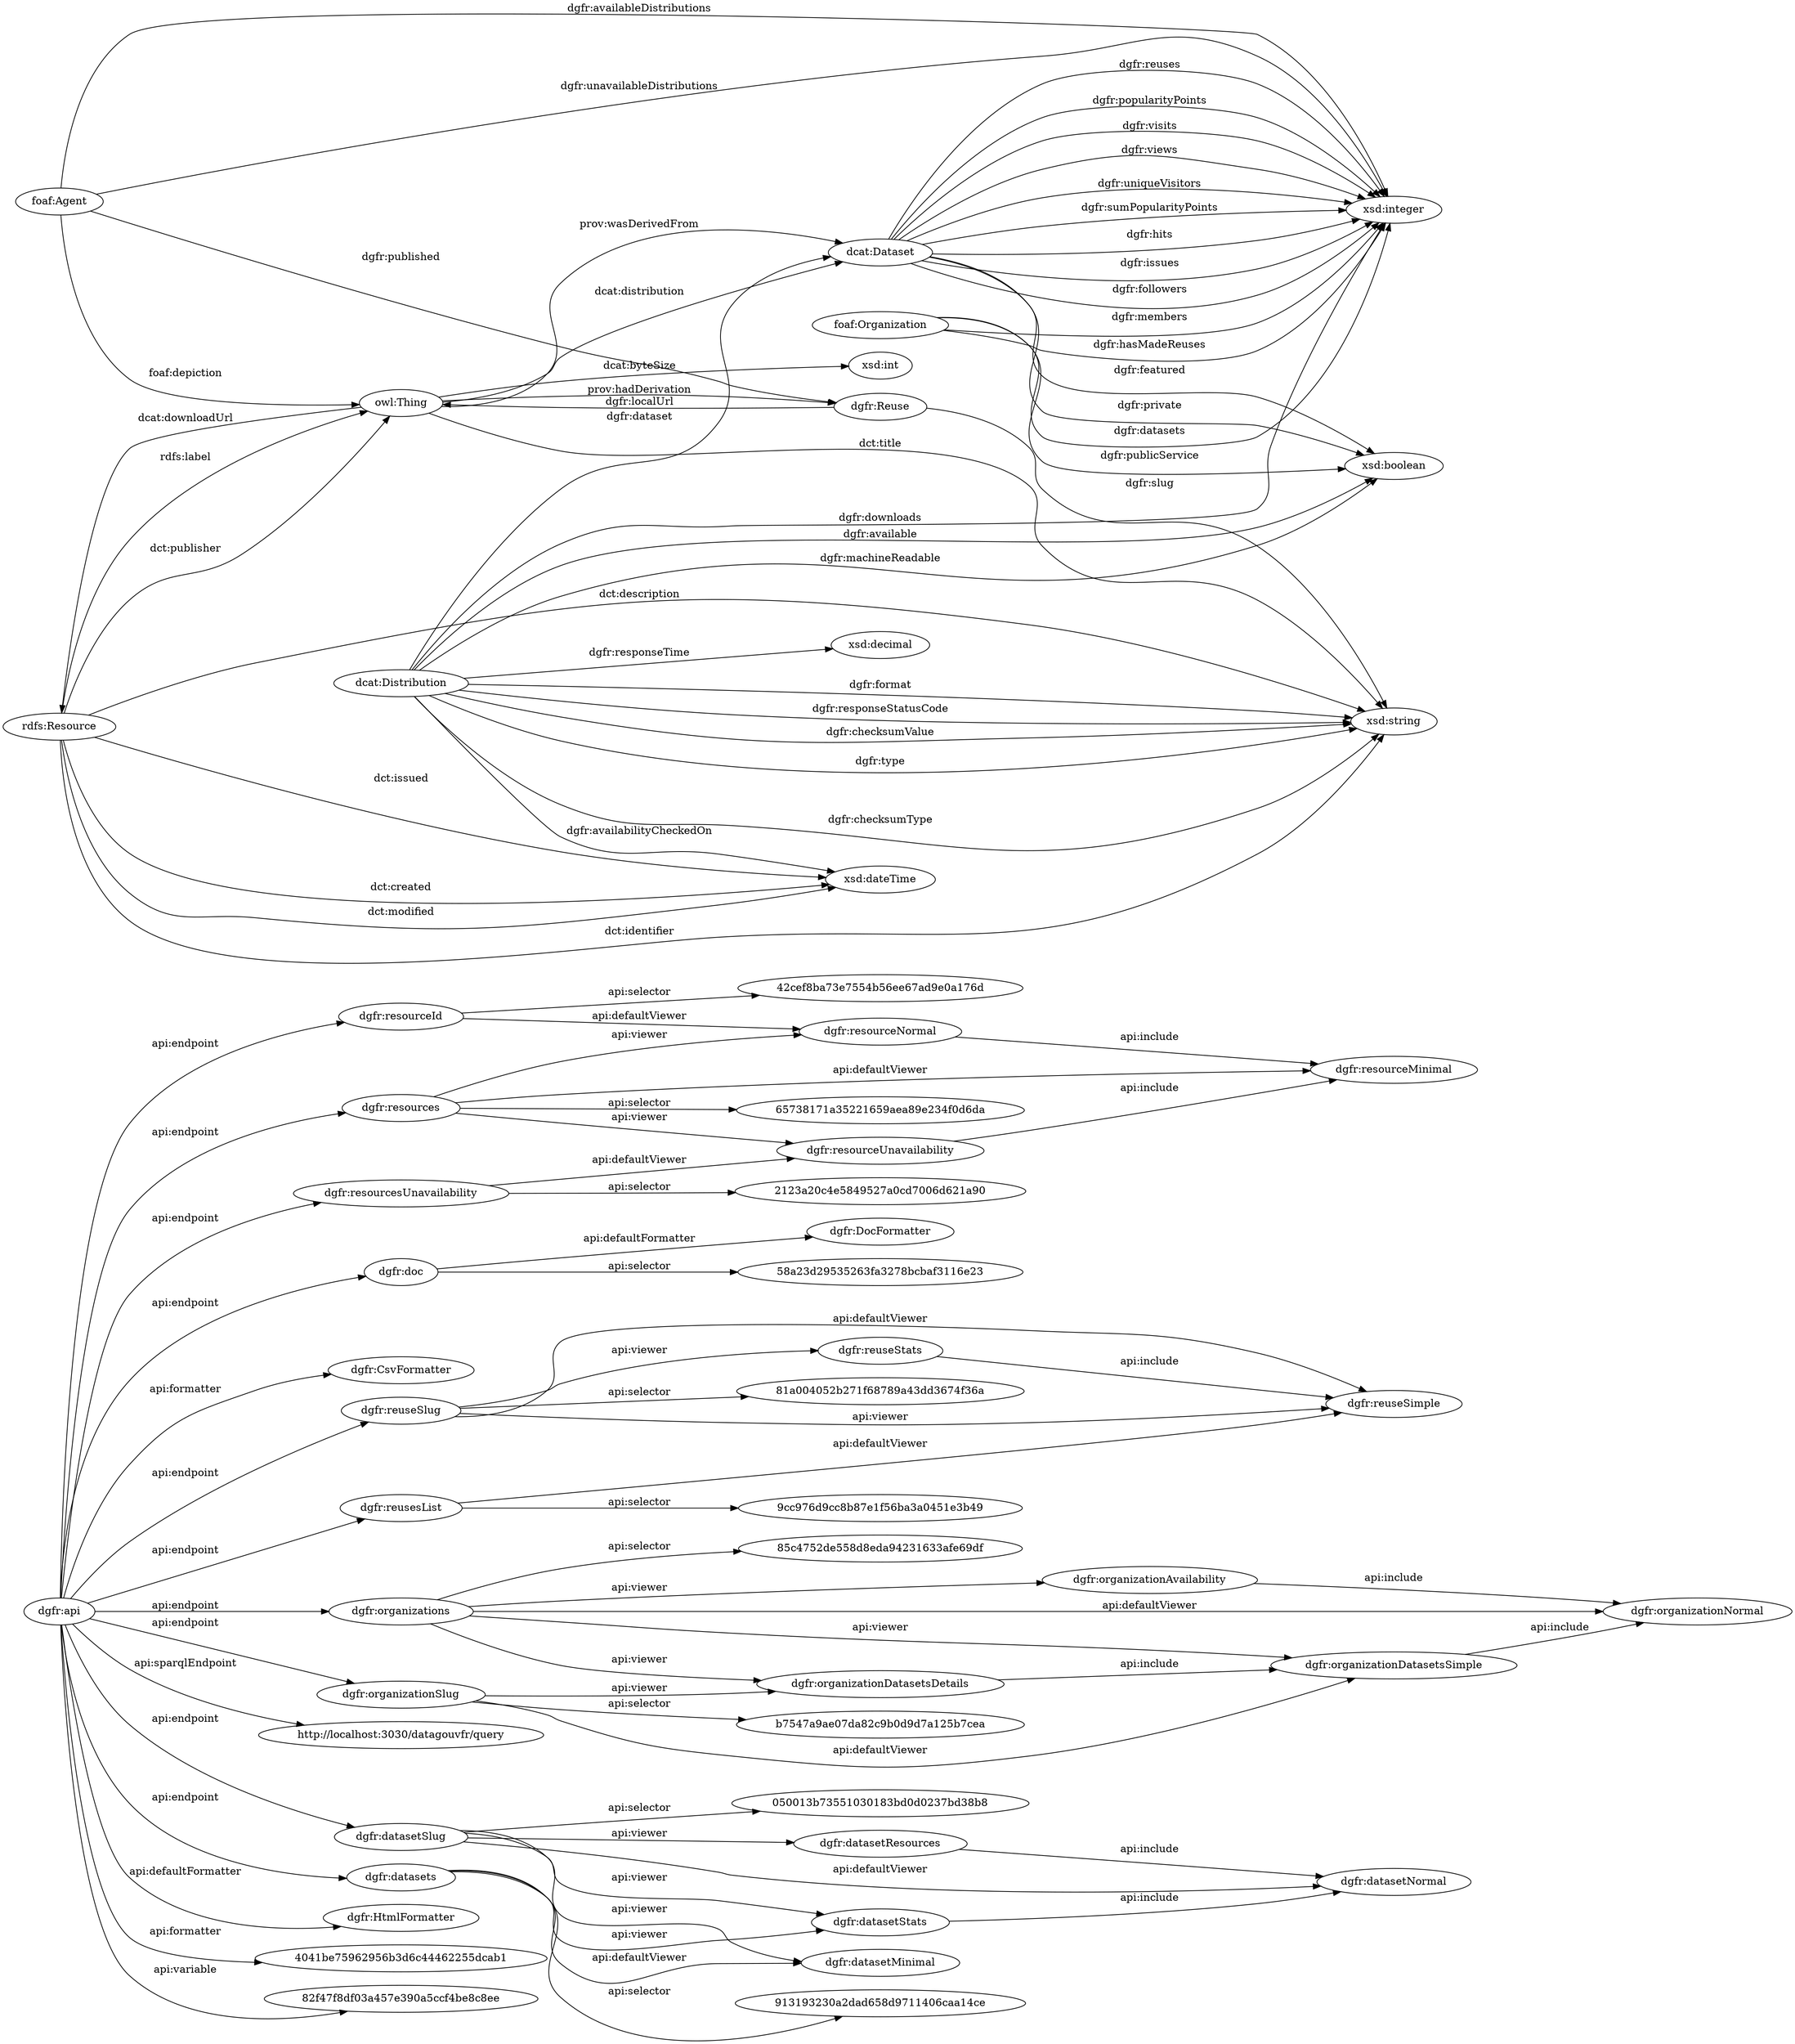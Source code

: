 digraph ar2dtool_diagram { 
rankdir=LR;
size="1501"
	"dgfr:resourceNormal" -> "dgfr:resourceMinimal" [ label = "api:include" ];
	"dgfr:resourceUnavailability" -> "dgfr:resourceMinimal" [ label = "api:include" ];
	"dgfr:resourceId" -> "dgfr:resourceNormal" [ label = "api:defaultViewer" ];
	"dgfr:resourceId" -> "42cef8ba73e7554b56ee67ad9e0a176d" [ label = "api:selector" ];
	"dgfr:reuseStats" -> "dgfr:reuseSimple" [ label = "api:include" ];
	"dgfr:datasetStats" -> "dgfr:datasetNormal" [ label = "api:include" ];
	"dgfr:datasetResources" -> "dgfr:datasetNormal" [ label = "api:include" ];
	"dgfr:organizationAvailability" -> "dgfr:organizationNormal" [ label = "api:include" ];
	"dgfr:api" -> "dgfr:doc" [ label = "api:endpoint" ];
	"dgfr:api" -> "dgfr:resourcesUnavailability" [ label = "api:endpoint" ];
	"dgfr:api" -> "dgfr:CsvFormatter" [ label = "api:formatter" ];
	"dgfr:api" -> "dgfr:reusesList" [ label = "api:endpoint" ];
	"dgfr:api" -> "dgfr:organizationSlug" [ label = "api:endpoint" ];
	"dgfr:api" -> "dgfr:resourceId" [ label = "api:endpoint" ];
	"dgfr:api" -> "http://localhost:3030/datagouvfr/query" [ label = "api:sparqlEndpoint" ];
	"dgfr:api" -> "dgfr:datasetSlug" [ label = "api:endpoint" ];
	"dgfr:api" -> "dgfr:HtmlFormatter" [ label = "api:defaultFormatter" ];
	"dgfr:api" -> "4041be75962956b3d6c44462255dcab1" [ label = "api:formatter" ];
	"dgfr:api" -> "dgfr:datasets" [ label = "api:endpoint" ];
	"dgfr:api" -> "82f47f8df03a457e390a5ccf4be8c8ee" [ label = "api:variable" ];
	"dgfr:api" -> "dgfr:reuseSlug" [ label = "api:endpoint" ];
	"dgfr:api" -> "dgfr:organizations" [ label = "api:endpoint" ];
	"dgfr:api" -> "dgfr:resources" [ label = "api:endpoint" ];
	"dgfr:datasetSlug" -> "050013b73551030183bd0d0237bd38b8" [ label = "api:selector" ];
	"dgfr:datasetSlug" -> "dgfr:datasetMinimal" [ label = "api:viewer" ];
	"dgfr:datasetSlug" -> "dgfr:datasetStats" [ label = "api:viewer" ];
	"dgfr:datasetSlug" -> "dgfr:datasetResources" [ label = "api:viewer" ];
	"dgfr:datasetSlug" -> "dgfr:datasetNormal" [ label = "api:defaultViewer" ];
	"dgfr:resourcesUnavailability" -> "dgfr:resourceUnavailability" [ label = "api:defaultViewer" ];
	"dgfr:resourcesUnavailability" -> "2123a20c4e5849527a0cd7006d621a90" [ label = "api:selector" ];
	"dgfr:reuseSlug" -> "81a004052b271f68789a43dd3674f36a" [ label = "api:selector" ];
	"dgfr:reuseSlug" -> "dgfr:reuseStats" [ label = "api:viewer" ];
	"dgfr:reuseSlug" -> "dgfr:reuseSimple" [ label = "api:viewer" ];
	"dgfr:reuseSlug" -> "dgfr:reuseSimple" [ label = "api:defaultViewer" ];
	"dgfr:organizations" -> "dgfr:organizationAvailability" [ label = "api:viewer" ];
	"dgfr:organizations" -> "dgfr:organizationDatasetsDetails" [ label = "api:viewer" ];
	"dgfr:organizations" -> "dgfr:organizationDatasetsSimple" [ label = "api:viewer" ];
	"dgfr:organizations" -> "dgfr:organizationNormal" [ label = "api:defaultViewer" ];
	"dgfr:organizations" -> "85c4752de558d8eda94231633afe69df" [ label = "api:selector" ];
	"dgfr:organizationDatasetsDetails" -> "dgfr:organizationDatasetsSimple" [ label = "api:include" ];
	"dgfr:doc" -> "58a23d29535263fa3278bcbaf3116e23" [ label = "api:selector" ];
	"dgfr:doc" -> "dgfr:DocFormatter" [ label = "api:defaultFormatter" ];
	"dgfr:datasets" -> "dgfr:datasetMinimal" [ label = "api:defaultViewer" ];
	"dgfr:datasets" -> "dgfr:datasetStats" [ label = "api:viewer" ];
	"dgfr:datasets" -> "913193230a2dad658d9711406caa14ce" [ label = "api:selector" ];
	"dgfr:organizationDatasetsSimple" -> "dgfr:organizationNormal" [ label = "api:include" ];
	"dgfr:organizationSlug" -> "b7547a9ae07da82c9b0d9d7a125b7cea" [ label = "api:selector" ];
	"dgfr:organizationSlug" -> "dgfr:organizationDatasetsDetails" [ label = "api:viewer" ];
	"dgfr:organizationSlug" -> "dgfr:organizationDatasetsSimple" [ label = "api:defaultViewer" ];
	"dgfr:resources" -> "dgfr:resourceMinimal" [ label = "api:defaultViewer" ];
	"dgfr:resources" -> "dgfr:resourceUnavailability" [ label = "api:viewer" ];
	"dgfr:resources" -> "dgfr:resourceNormal" [ label = "api:viewer" ];
	"dgfr:resources" -> "65738171a35221659aea89e234f0d6da" [ label = "api:selector" ];
	"dgfr:reusesList" -> "dgfr:reuseSimple" [ label = "api:defaultViewer" ];
	"dgfr:reusesList" -> "9cc976d9cc8b87e1f56ba3a0451e3b49" [ label = "api:selector" ];
	"dcat:Dataset" -> "xsd:integer" [ label = "dgfr:visits" ];
	"owl:Thing" -> "dcat:Dataset" [ label = "dcat:distribution" ];
	"owl:Thing" -> "dcat:Dataset" [ label = "prov:wasDerivedFrom" ];
	"foaf:Organization" -> "xsd:integer" [ label = "dgfr:datasets" ];
	"foaf:Agent" -> "owl:Thing" [ label = "foaf:depiction" ];
	"dcat:Distribution" -> "xsd:dateTime" [ label = "dgfr:availabilityCheckedOn" ];
	"dcat:Dataset" -> "xsd:integer" [ label = "dgfr:views" ];
	"dcat:Distribution" -> "xsd:string" [ label = "dgfr:format" ];
	"rdfs:Resource" -> "owl:Thing" [ label = "rdfs:label" ];
	"dcat:Distribution" -> "xsd:string" [ label = "dgfr:responseStatusCode" ];
	"foaf:Organization" -> "xsd:integer" [ label = "dgfr:members" ];
	"dgfr:Reuse" -> "xsd:string" [ label = "dgfr:slug" ];
	"dgfr:Reuse" -> "owl:Thing" [ label = "dgfr:localUrl" ];
	"rdfs:Resource" -> "xsd:dateTime" [ label = "dct:created" ];
	"foaf:Agent" -> "xsd:integer" [ label = "dgfr:availableDistributions" ];
	"dcat:Dataset" -> "xsd:integer" [ label = "dgfr:uniqueVisitors" ];
	"rdfs:Resource" -> "owl:Thing" [ label = "dct:publisher" ];
	"dcat:Distribution" -> "xsd:decimal" [ label = "dgfr:responseTime" ];
	"dcat:Dataset" -> "xsd:boolean" [ label = "dgfr:featured" ];
	"rdfs:Resource" -> "xsd:string" [ label = "dct:identifier" ];
	"dcat:Dataset" -> "xsd:integer" [ label = "dgfr:sumPopularityPoints" ];
	"foaf:Organization" -> "xsd:integer" [ label = "dgfr:hasMadeReuses" ];
	"dcat:Distribution" -> "xsd:string" [ label = "dgfr:checksumValue" ];
	"dcat:Dataset" -> "xsd:integer" [ label = "dgfr:hits" ];
	"dcat:Distribution" -> "xsd:boolean" [ label = "dgfr:available" ];
	"owl:Thing" -> "dgfr:Reuse" [ label = "prov:hadDerivation" ];
	"owl:Thing" -> "xsd:int" [ label = "dcat:byteSize" ];
	"rdfs:Resource" -> "xsd:dateTime" [ label = "dct:modified" ];
	"foaf:Agent" -> "dgfr:Reuse" [ label = "dgfr:published" ];
	"foaf:Organization" -> "xsd:boolean" [ label = "dgfr:publicService" ];
	"dcat:Dataset" -> "xsd:integer" [ label = "dgfr:issues" ];
	"rdfs:Resource" -> "xsd:dateTime" [ label = "dct:issued" ];
	"dcat:Dataset" -> "xsd:boolean" [ label = "dgfr:private" ];
	"rdfs:Resource" -> "xsd:string" [ label = "dct:description" ];
	"dcat:Distribution" -> "dcat:Dataset" [ label = "dgfr:dataset" ];
	"dcat:Distribution" -> "xsd:boolean" [ label = "dgfr:machineReadable" ];
	"owl:Thing" -> "xsd:string" [ label = "dct:title" ];
	"dcat:Dataset" -> "xsd:integer" [ label = "dgfr:followers" ];
	"dcat:Distribution" -> "xsd:string" [ label = "dgfr:checksumType" ];
	"dcat:Distribution" -> "xsd:string" [ label = "dgfr:type" ];
	"foaf:Agent" -> "xsd:integer" [ label = "dgfr:unavailableDistributions" ];
	"dcat:Dataset" -> "xsd:integer" [ label = "dgfr:reuses" ];
	"dcat:Dataset" -> "xsd:integer" [ label = "dgfr:popularityPoints" ];
	"dcat:Distribution" -> "xsd:integer" [ label = "dgfr:downloads" ];
	"owl:Thing" -> "rdfs:Resource" [ label = "dcat:downloadUrl" ];

}
